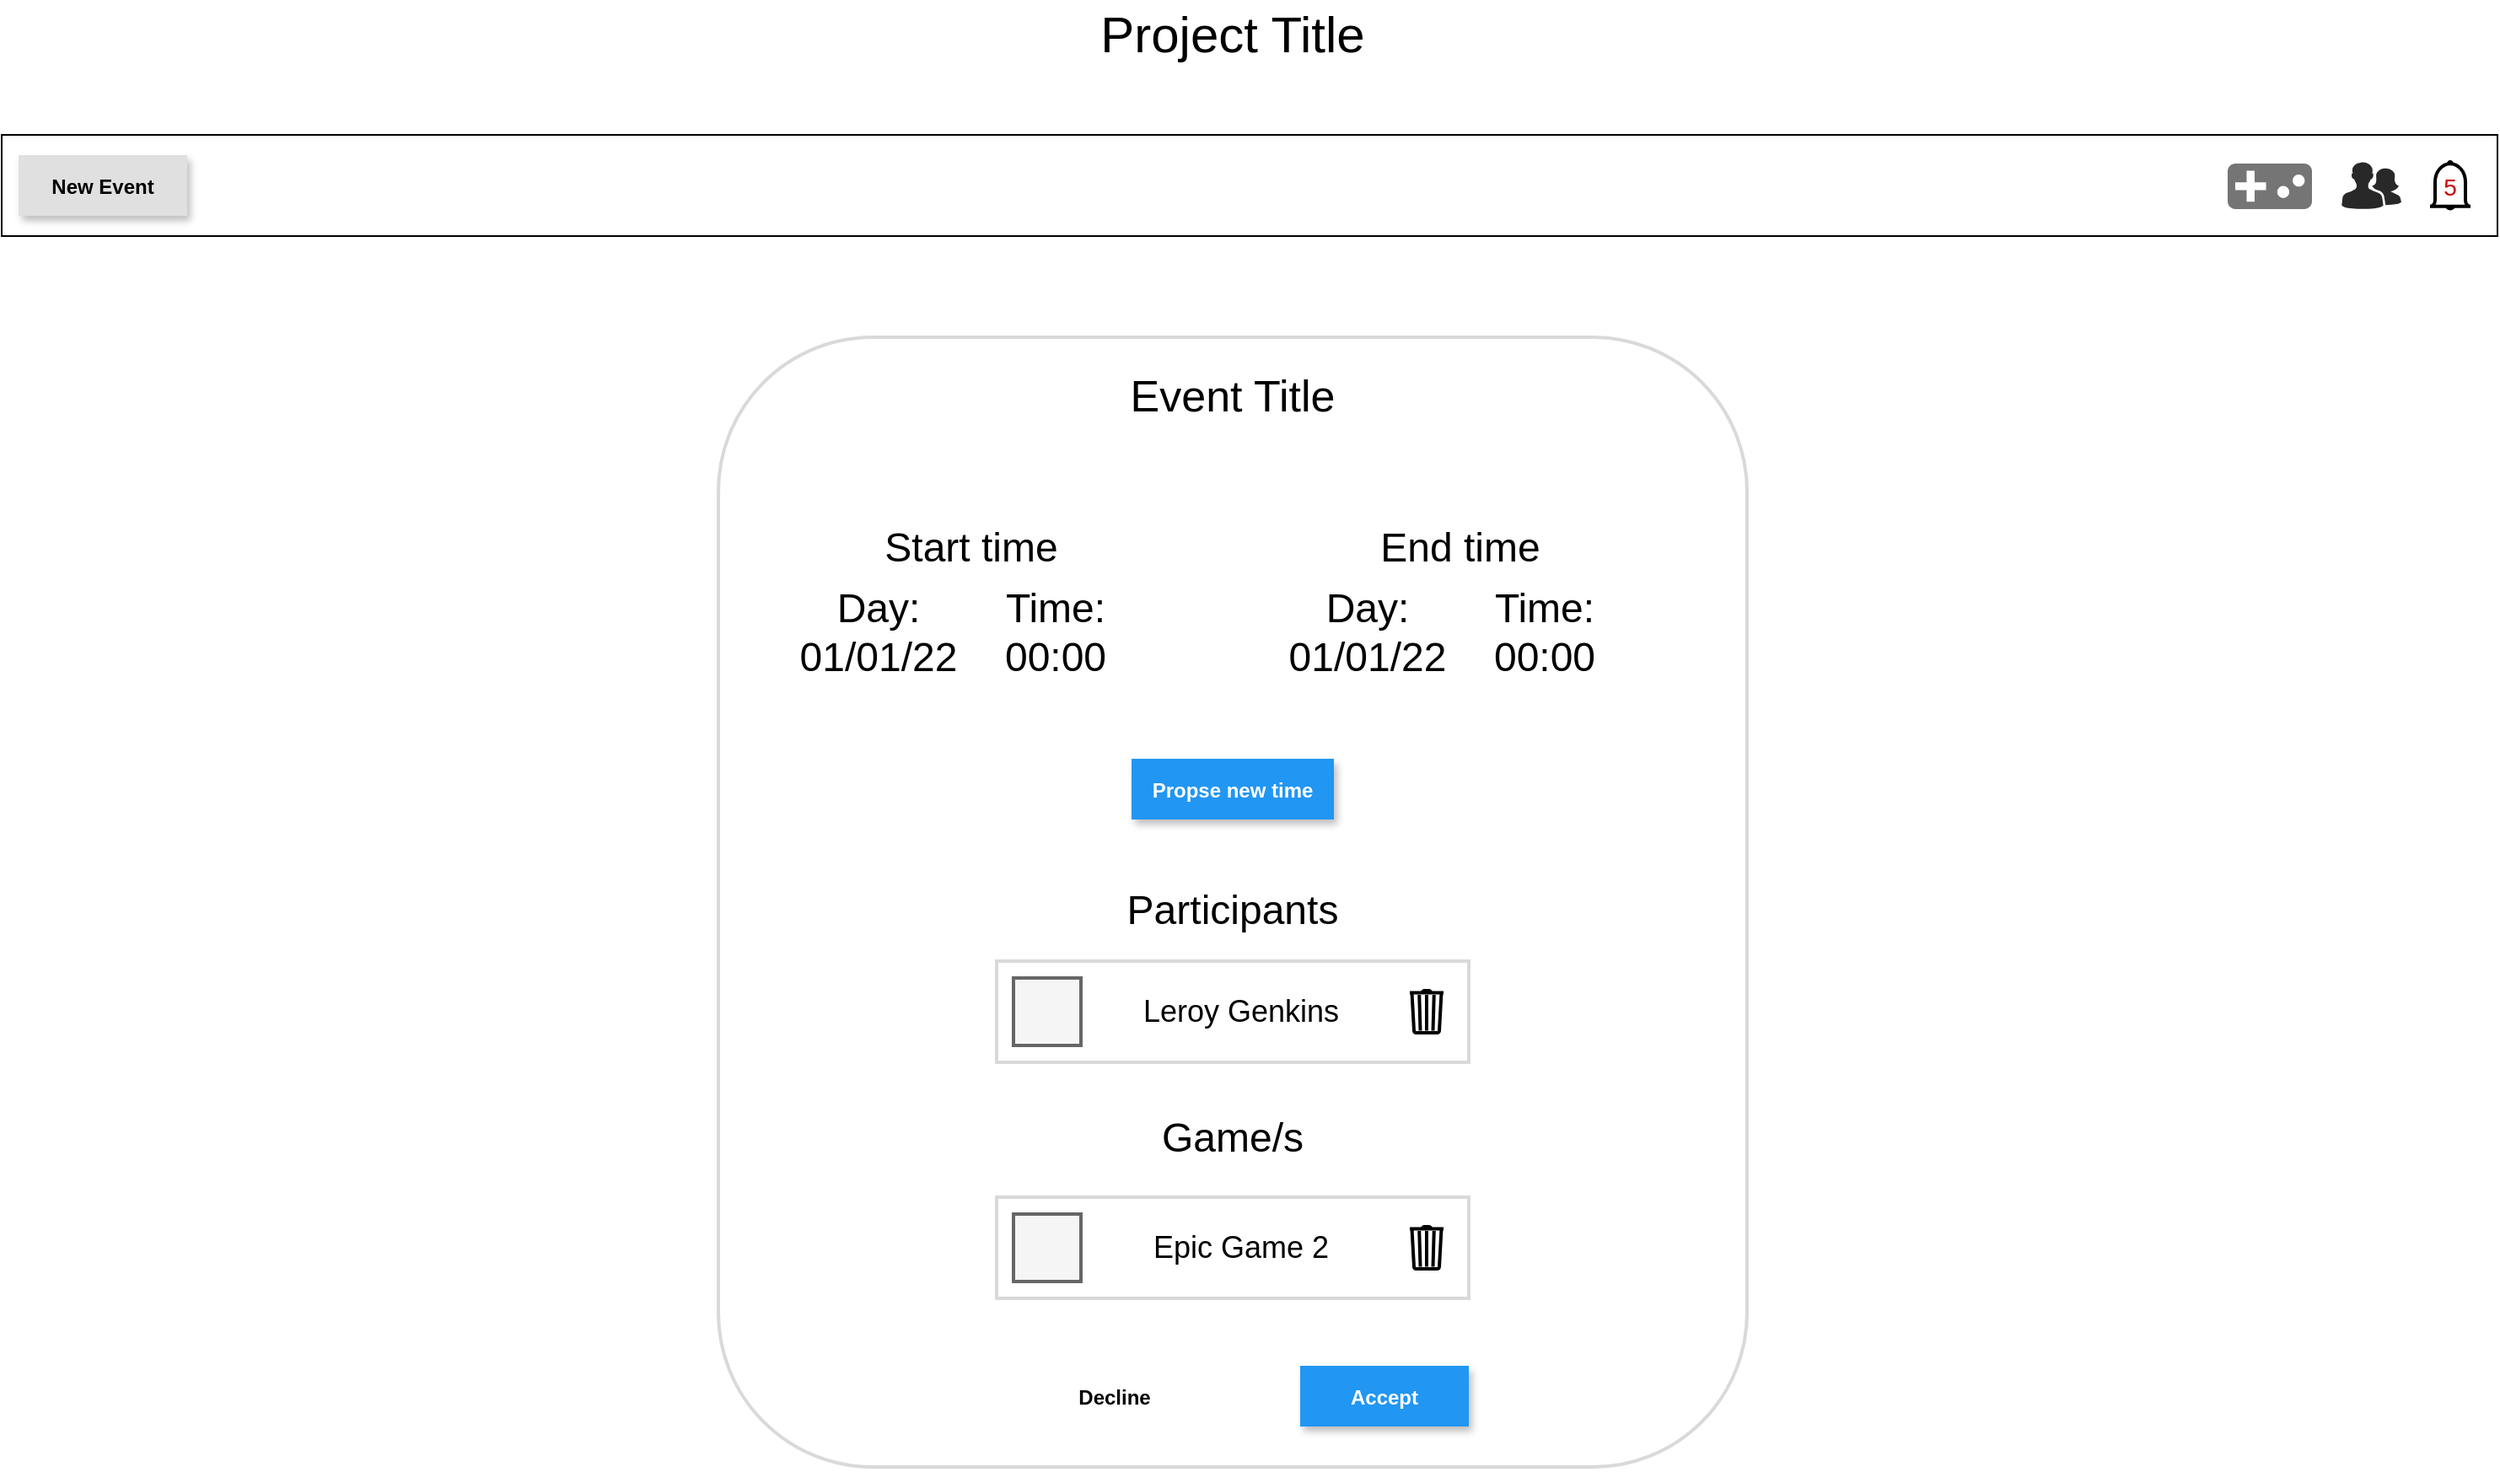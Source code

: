 <mxfile version="20.3.0" type="device"><diagram id="kGERvEn6sCSl06JCzOF0" name="Page-1"><mxGraphModel dx="1038" dy="737" grid="1" gridSize="10" guides="1" tooltips="1" connect="1" arrows="1" fold="1" page="1" pageScale="1" pageWidth="850" pageHeight="1100" math="0" shadow="0"><root><mxCell id="0"/><mxCell id="1" parent="0"/><mxCell id="XMEUiy1k0Q_AvEM_t73S-76" value="" style="rounded=0;whiteSpace=wrap;html=1;" parent="1" vertex="1"><mxGeometry x="120" y="120" width="1480" height="60" as="geometry"/></mxCell><mxCell id="XMEUiy1k0Q_AvEM_t73S-89" value="&lt;font style=&quot;font-size: 30px;&quot;&gt;Project Title&lt;/font&gt;" style="text;html=1;strokeColor=none;fillColor=none;align=center;verticalAlign=middle;whiteSpace=wrap;rounded=0;" parent="1" vertex="1"><mxGeometry x="635" y="40" width="430" height="40" as="geometry"/></mxCell><mxCell id="XMEUiy1k0Q_AvEM_t73S-90" value="" style="html=1;verticalLabelPosition=bottom;align=center;labelBackgroundColor=#ffffff;verticalAlign=top;strokeWidth=2;shadow=0;dashed=0;shape=mxgraph.ios7.icons.bell;fontSize=30;" parent="1" vertex="1"><mxGeometry x="1560" y="136" width="24" height="28" as="geometry"/></mxCell><mxCell id="XMEUiy1k0Q_AvEM_t73S-92" value="&lt;font color=&quot;#cc0000&quot;&gt;5&lt;/font&gt;" style="text;html=1;strokeColor=none;fillColor=none;align=center;verticalAlign=middle;whiteSpace=wrap;rounded=0;fontSize=14;" parent="1" vertex="1"><mxGeometry x="1562" y="136" width="20" height="30" as="geometry"/></mxCell><mxCell id="XMEUiy1k0Q_AvEM_t73S-108" value="" style="verticalLabelPosition=bottom;sketch=0;html=1;fillColor=#282828;strokeColor=none;verticalAlign=top;pointerEvents=1;align=center;shape=mxgraph.cisco_safe.people_places_things_icons.icon2;fontSize=14;fontColor=#000000;" parent="1" vertex="1"><mxGeometry x="1507.59" y="136" width="35.4" height="28" as="geometry"/></mxCell><mxCell id="XMEUiy1k0Q_AvEM_t73S-173" value="" style="rounded=1;whiteSpace=wrap;html=1;shadow=0;glass=0;sketch=0;strokeColor=#D9D9D9;strokeWidth=2;fontSize=24;fontColor=#000000;" parent="1" vertex="1"><mxGeometry x="545" y="240" width="610" height="670" as="geometry"/></mxCell><mxCell id="XMEUiy1k0Q_AvEM_t73S-265" value="End time" style="text;html=1;strokeColor=none;fillColor=none;align=center;verticalAlign=middle;whiteSpace=wrap;rounded=0;shadow=0;glass=0;sketch=0;strokeWidth=2;fontSize=24;fontColor=#000000;" parent="1" vertex="1"><mxGeometry x="930" y="350" width="110" height="30" as="geometry"/></mxCell><mxCell id="XMEUiy1k0Q_AvEM_t73S-266" value="Start time" style="text;html=1;strokeColor=none;fillColor=none;align=center;verticalAlign=middle;whiteSpace=wrap;rounded=0;shadow=0;glass=0;sketch=0;strokeWidth=2;fontSize=24;fontColor=#000000;" parent="1" vertex="1"><mxGeometry x="635" y="350" width="120" height="30" as="geometry"/></mxCell><mxCell id="XMEUiy1k0Q_AvEM_t73S-267" value="Day: 01/01/22" style="text;html=1;strokeColor=none;fillColor=none;align=center;verticalAlign=middle;whiteSpace=wrap;rounded=0;shadow=0;glass=0;sketch=0;strokeWidth=2;fontSize=24;fontColor=#000000;" parent="1" vertex="1"><mxGeometry x="585" y="400" width="110" height="30" as="geometry"/></mxCell><mxCell id="XMEUiy1k0Q_AvEM_t73S-268" value="Time: 00:00" style="text;html=1;strokeColor=none;fillColor=none;align=center;verticalAlign=middle;whiteSpace=wrap;rounded=0;shadow=0;glass=0;sketch=0;strokeWidth=2;fontSize=24;fontColor=#000000;" parent="1" vertex="1"><mxGeometry x="685" y="400" width="120" height="30" as="geometry"/></mxCell><mxCell id="XMEUiy1k0Q_AvEM_t73S-271" value="Day: 01/01/22" style="text;html=1;strokeColor=none;fillColor=none;align=center;verticalAlign=middle;whiteSpace=wrap;rounded=0;shadow=0;glass=0;sketch=0;strokeWidth=2;fontSize=24;fontColor=#000000;" parent="1" vertex="1"><mxGeometry x="875" y="400" width="110" height="30" as="geometry"/></mxCell><mxCell id="XMEUiy1k0Q_AvEM_t73S-272" value="Time: 00:00" style="text;html=1;strokeColor=none;fillColor=none;align=center;verticalAlign=middle;whiteSpace=wrap;rounded=0;shadow=0;glass=0;sketch=0;strokeWidth=2;fontSize=24;fontColor=#000000;" parent="1" vertex="1"><mxGeometry x="975" y="400" width="120" height="30" as="geometry"/></mxCell><mxCell id="XMEUiy1k0Q_AvEM_t73S-273" value="Game/s" style="text;html=1;strokeColor=none;fillColor=none;align=center;verticalAlign=middle;whiteSpace=wrap;rounded=0;shadow=0;glass=0;sketch=0;strokeWidth=2;fontSize=24;fontColor=#000000;" parent="1" vertex="1"><mxGeometry x="820" y="700" width="60" height="30" as="geometry"/></mxCell><mxCell id="XMEUiy1k0Q_AvEM_t73S-274" value="Participants" style="text;html=1;strokeColor=none;fillColor=none;align=center;verticalAlign=middle;whiteSpace=wrap;rounded=0;shadow=0;glass=0;sketch=0;strokeWidth=2;fontSize=24;fontColor=#000000;" parent="1" vertex="1"><mxGeometry x="775" y="560" width="150" height="40" as="geometry"/></mxCell><mxCell id="XMEUiy1k0Q_AvEM_t73S-285" value="" style="group" parent="1" vertex="1" connectable="0"><mxGeometry x="710" y="610" width="280" height="60" as="geometry"/></mxCell><mxCell id="XMEUiy1k0Q_AvEM_t73S-280" value="" style="rounded=0;whiteSpace=wrap;html=1;shadow=0;glass=0;sketch=0;strokeColor=#D9D9D9;strokeWidth=2;fontSize=12;fontColor=#000000;" parent="XMEUiy1k0Q_AvEM_t73S-285" vertex="1"><mxGeometry width="280" height="60" as="geometry"/></mxCell><mxCell id="XMEUiy1k0Q_AvEM_t73S-281" value="" style="rounded=0;whiteSpace=wrap;html=1;shadow=0;glass=0;sketch=0;strokeColor=#666666;strokeWidth=2;fontSize=12;fontColor=#333333;fillColor=#f5f5f5;" parent="XMEUiy1k0Q_AvEM_t73S-285" vertex="1"><mxGeometry x="10" y="10" width="40" height="40" as="geometry"/></mxCell><mxCell id="XMEUiy1k0Q_AvEM_t73S-283" value="&lt;font style=&quot;font-size: 18px;&quot;&gt;Leroy Genkins&lt;/font&gt;" style="text;html=1;strokeColor=none;fillColor=none;align=center;verticalAlign=middle;whiteSpace=wrap;rounded=0;shadow=0;glass=0;sketch=0;strokeWidth=2;fontSize=12;fontColor=#000000;" parent="XMEUiy1k0Q_AvEM_t73S-285" vertex="1"><mxGeometry x="80" y="15" width="130" height="30" as="geometry"/></mxCell><mxCell id="XMEUiy1k0Q_AvEM_t73S-284" value="" style="html=1;verticalLabelPosition=bottom;align=center;labelBackgroundColor=#ffffff;verticalAlign=top;strokeWidth=2;shadow=0;dashed=0;shape=mxgraph.ios7.icons.trashcan;rounded=0;glass=0;sketch=0;fontSize=18;" parent="XMEUiy1k0Q_AvEM_t73S-285" vertex="1"><mxGeometry x="245" y="17.5" width="20" height="25" as="geometry"/></mxCell><mxCell id="XMEUiy1k0Q_AvEM_t73S-286" value="" style="group" parent="1" vertex="1" connectable="0"><mxGeometry x="710" y="750" width="280" height="60" as="geometry"/></mxCell><mxCell id="XMEUiy1k0Q_AvEM_t73S-287" value="" style="rounded=0;whiteSpace=wrap;html=1;shadow=0;glass=0;sketch=0;strokeColor=#D9D9D9;strokeWidth=2;fontSize=12;fontColor=#000000;" parent="XMEUiy1k0Q_AvEM_t73S-286" vertex="1"><mxGeometry width="280" height="60" as="geometry"/></mxCell><mxCell id="XMEUiy1k0Q_AvEM_t73S-288" value="" style="rounded=0;whiteSpace=wrap;html=1;shadow=0;glass=0;sketch=0;strokeColor=#666666;strokeWidth=2;fontSize=12;fontColor=#333333;fillColor=#f5f5f5;" parent="XMEUiy1k0Q_AvEM_t73S-286" vertex="1"><mxGeometry x="10" y="10" width="40" height="40" as="geometry"/></mxCell><mxCell id="XMEUiy1k0Q_AvEM_t73S-289" value="&lt;font style=&quot;font-size: 18px;&quot;&gt;Epic Game 2&lt;/font&gt;" style="text;html=1;strokeColor=none;fillColor=none;align=center;verticalAlign=middle;whiteSpace=wrap;rounded=0;shadow=0;glass=0;sketch=0;strokeWidth=2;fontSize=12;fontColor=#000000;" parent="XMEUiy1k0Q_AvEM_t73S-286" vertex="1"><mxGeometry x="80" y="15" width="130" height="30" as="geometry"/></mxCell><mxCell id="XMEUiy1k0Q_AvEM_t73S-290" value="" style="html=1;verticalLabelPosition=bottom;align=center;labelBackgroundColor=#ffffff;verticalAlign=top;strokeWidth=2;shadow=0;dashed=0;shape=mxgraph.ios7.icons.trashcan;rounded=0;glass=0;sketch=0;fontSize=18;" parent="XMEUiy1k0Q_AvEM_t73S-286" vertex="1"><mxGeometry x="245" y="17.5" width="20" height="25" as="geometry"/></mxCell><mxCell id="XMEUiy1k0Q_AvEM_t73S-292" value="New Event" style="dashed=0;align=center;fontSize=12;shape=rect;fillColor=#e0e0e0;strokeColor=none;fontStyle=1;shadow=1;rounded=0;glass=0;sketch=0;strokeWidth=2;fontColor=#000000;" parent="1" vertex="1"><mxGeometry x="130" y="132" width="100" height="36" as="geometry"/></mxCell><mxCell id="XMEUiy1k0Q_AvEM_t73S-296" value="" style="sketch=0;dashed=0;connectable=0;html=1;fillColor=#757575;strokeColor=none;shape=mxgraph.gcp2.game;part=1;rounded=0;shadow=0;glass=0;strokeWidth=2;fontSize=18;fontColor=#000000;" parent="1" vertex="1"><mxGeometry x="1440" y="137" width="50" height="27" as="geometry"/></mxCell><mxCell id="Ni1QseBdbvVoNm6GX_02-2" value="Propse new time" style="dashed=0;align=center;fontSize=12;shape=rect;fillColor=#2196F3;strokeColor=none;fontStyle=1;shadow=1;fontColor=#ffffff;" vertex="1" parent="1"><mxGeometry x="790" y="490" width="120" height="36" as="geometry"/></mxCell><mxCell id="Ni1QseBdbvVoNm6GX_02-3" style="edgeStyle=orthogonalEdgeStyle;rounded=0;orthogonalLoop=1;jettySize=auto;html=1;exitX=0.5;exitY=1;exitDx=0;exitDy=0;" edge="1" parent="1" source="XMEUiy1k0Q_AvEM_t73S-173" target="XMEUiy1k0Q_AvEM_t73S-173"><mxGeometry relative="1" as="geometry"/></mxCell><mxCell id="Ni1QseBdbvVoNm6GX_02-4" value="&lt;font style=&quot;font-size: 26px;&quot;&gt;Event Title&lt;/font&gt;" style="text;html=1;strokeColor=none;fillColor=none;align=center;verticalAlign=middle;whiteSpace=wrap;rounded=0;" vertex="1" parent="1"><mxGeometry x="765" y="260" width="170" height="30" as="geometry"/></mxCell><mxCell id="Ni1QseBdbvVoNm6GX_02-5" value="Accept" style="dashed=0;align=center;fontSize=12;shape=rect;fillColor=#2196F3;strokeColor=none;fontStyle=1;shadow=1;fontColor=#ffffff;" vertex="1" parent="1"><mxGeometry x="890" y="850" width="100" height="36" as="geometry"/></mxCell><mxCell id="Ni1QseBdbvVoNm6GX_02-6" value="Decline" style="dashed=0;align=center;fontSize=12;shape=rect;fillColor=none;strokeColor=none;fontStyle=1;shadow=0;" vertex="1" parent="1"><mxGeometry x="730" y="850" width="100" height="36" as="geometry"/></mxCell></root></mxGraphModel></diagram></mxfile>